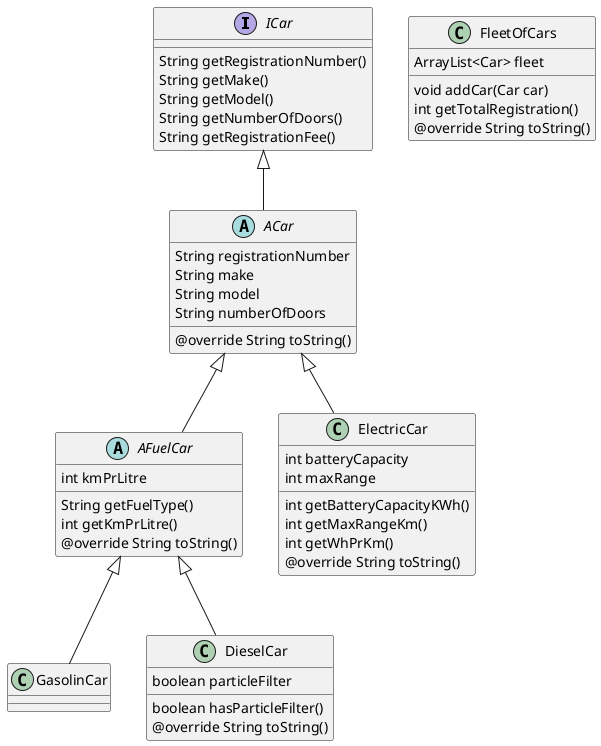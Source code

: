 @startuml
'https://plantuml.com/class-diagram
interface ICar
abstract ACar
abstract AFuelCar
class GasolinCar
class DieselCar
class ElectricCar
class FleetOfCars
ICar <|-- ACar
ACar <|-- AFuelCar
AFuelCar <|-- GasolinCar
AFuelCar <|-- DieselCar
ACar <|-- ElectricCar
ICar : String getRegistrationNumber()
ICar : String getMake()
ICar : String getModel()
ICar : String getNumberOfDoors()
ICar : String getRegistrationFee()
ACar : String registrationNumber
ACar : String make
ACar : String model
ACar : String numberOfDoors
ACar : @override String toString()
AFuelCar : int kmPrLitre
AFuelCar : String getFuelType()
AFuelCar : int getKmPrLitre()
AFuelCar : @override String toString()
DieselCar : boolean particleFilter
DieselCar : boolean hasParticleFilter()
DieselCar : @override String toString()
ElectricCar : int batteryCapacity
ElectricCar : int maxRange
ElectricCar : int getBatteryCapacityKWh()
ElectricCar : int getMaxRangeKm()
ElectricCar : int getWhPrKm()
ElectricCar : @override String toString()
FleetOfCars : ArrayList<Car> fleet
FleetOfCars : void addCar(Car car)
FleetOfCars : int getTotalRegistration()
FleetOfCars : @override String toString()
@enduml